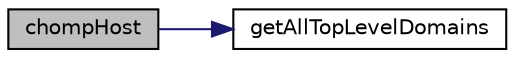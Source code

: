 digraph "chompHost"
{
  edge [fontname="Helvetica",fontsize="10",labelfontname="Helvetica",labelfontsize="10"];
  node [fontname="Helvetica",fontsize="10",shape=record];
  rankdir="LR";
  Node1 [label="chompHost",height=0.2,width=0.4,color="black", fillcolor="grey75", style="filled" fontcolor="black"];
  Node1 -> Node2 [color="midnightblue",fontsize="10",style="solid",fontname="Helvetica"];
  Node2 [label="getAllTopLevelDomains",height=0.2,width=0.4,color="black", fillcolor="white", style="filled",URL="$class_simple_url.html#ac1001f197259bbb33bd0107239db165d"];
}
